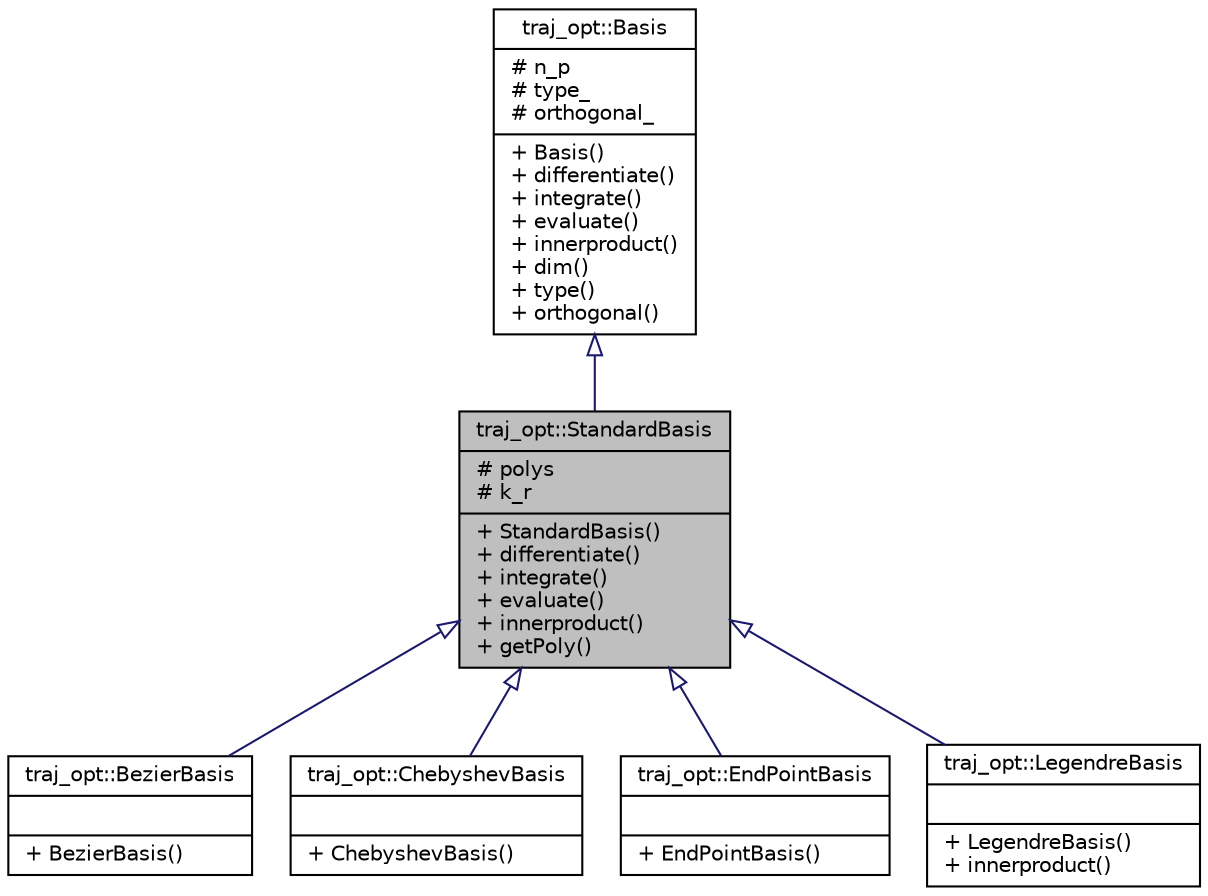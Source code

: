digraph "traj_opt::StandardBasis"
{
 // LATEX_PDF_SIZE
  edge [fontname="Helvetica",fontsize="10",labelfontname="Helvetica",labelfontsize="10"];
  node [fontname="Helvetica",fontsize="10",shape=record];
  Node1 [label="{traj_opt::StandardBasis\n|# polys\l# k_r\l|+ StandardBasis()\l+ differentiate()\l+ integrate()\l+ evaluate()\l+ innerproduct()\l+ getPoly()\l}",height=0.2,width=0.4,color="black", fillcolor="grey75", style="filled", fontcolor="black",tooltip=" "];
  Node2 -> Node1 [dir="back",color="midnightblue",fontsize="10",style="solid",arrowtail="onormal",fontname="Helvetica"];
  Node2 [label="{traj_opt::Basis\n|# n_p\l# type_\l# orthogonal_\l|+ Basis()\l+ differentiate()\l+ integrate()\l+ evaluate()\l+ innerproduct()\l+ dim()\l+ type()\l+ orthogonal()\l}",height=0.2,width=0.4,color="black", fillcolor="white", style="filled",URL="$classtraj__opt_1_1Basis.html",tooltip=" "];
  Node1 -> Node3 [dir="back",color="midnightblue",fontsize="10",style="solid",arrowtail="onormal",fontname="Helvetica"];
  Node3 [label="{traj_opt::BezierBasis\n||+ BezierBasis()\l}",height=0.2,width=0.4,color="black", fillcolor="white", style="filled",URL="$classtraj__opt_1_1BezierBasis.html",tooltip=" "];
  Node1 -> Node4 [dir="back",color="midnightblue",fontsize="10",style="solid",arrowtail="onormal",fontname="Helvetica"];
  Node4 [label="{traj_opt::ChebyshevBasis\n||+ ChebyshevBasis()\l}",height=0.2,width=0.4,color="black", fillcolor="white", style="filled",URL="$classtraj__opt_1_1ChebyshevBasis.html",tooltip=" "];
  Node1 -> Node5 [dir="back",color="midnightblue",fontsize="10",style="solid",arrowtail="onormal",fontname="Helvetica"];
  Node5 [label="{traj_opt::EndPointBasis\n||+ EndPointBasis()\l}",height=0.2,width=0.4,color="black", fillcolor="white", style="filled",URL="$classtraj__opt_1_1EndPointBasis.html",tooltip=" "];
  Node1 -> Node6 [dir="back",color="midnightblue",fontsize="10",style="solid",arrowtail="onormal",fontname="Helvetica"];
  Node6 [label="{traj_opt::LegendreBasis\n||+ LegendreBasis()\l+ innerproduct()\l}",height=0.2,width=0.4,color="black", fillcolor="white", style="filled",URL="$classtraj__opt_1_1LegendreBasis.html",tooltip=" "];
}
